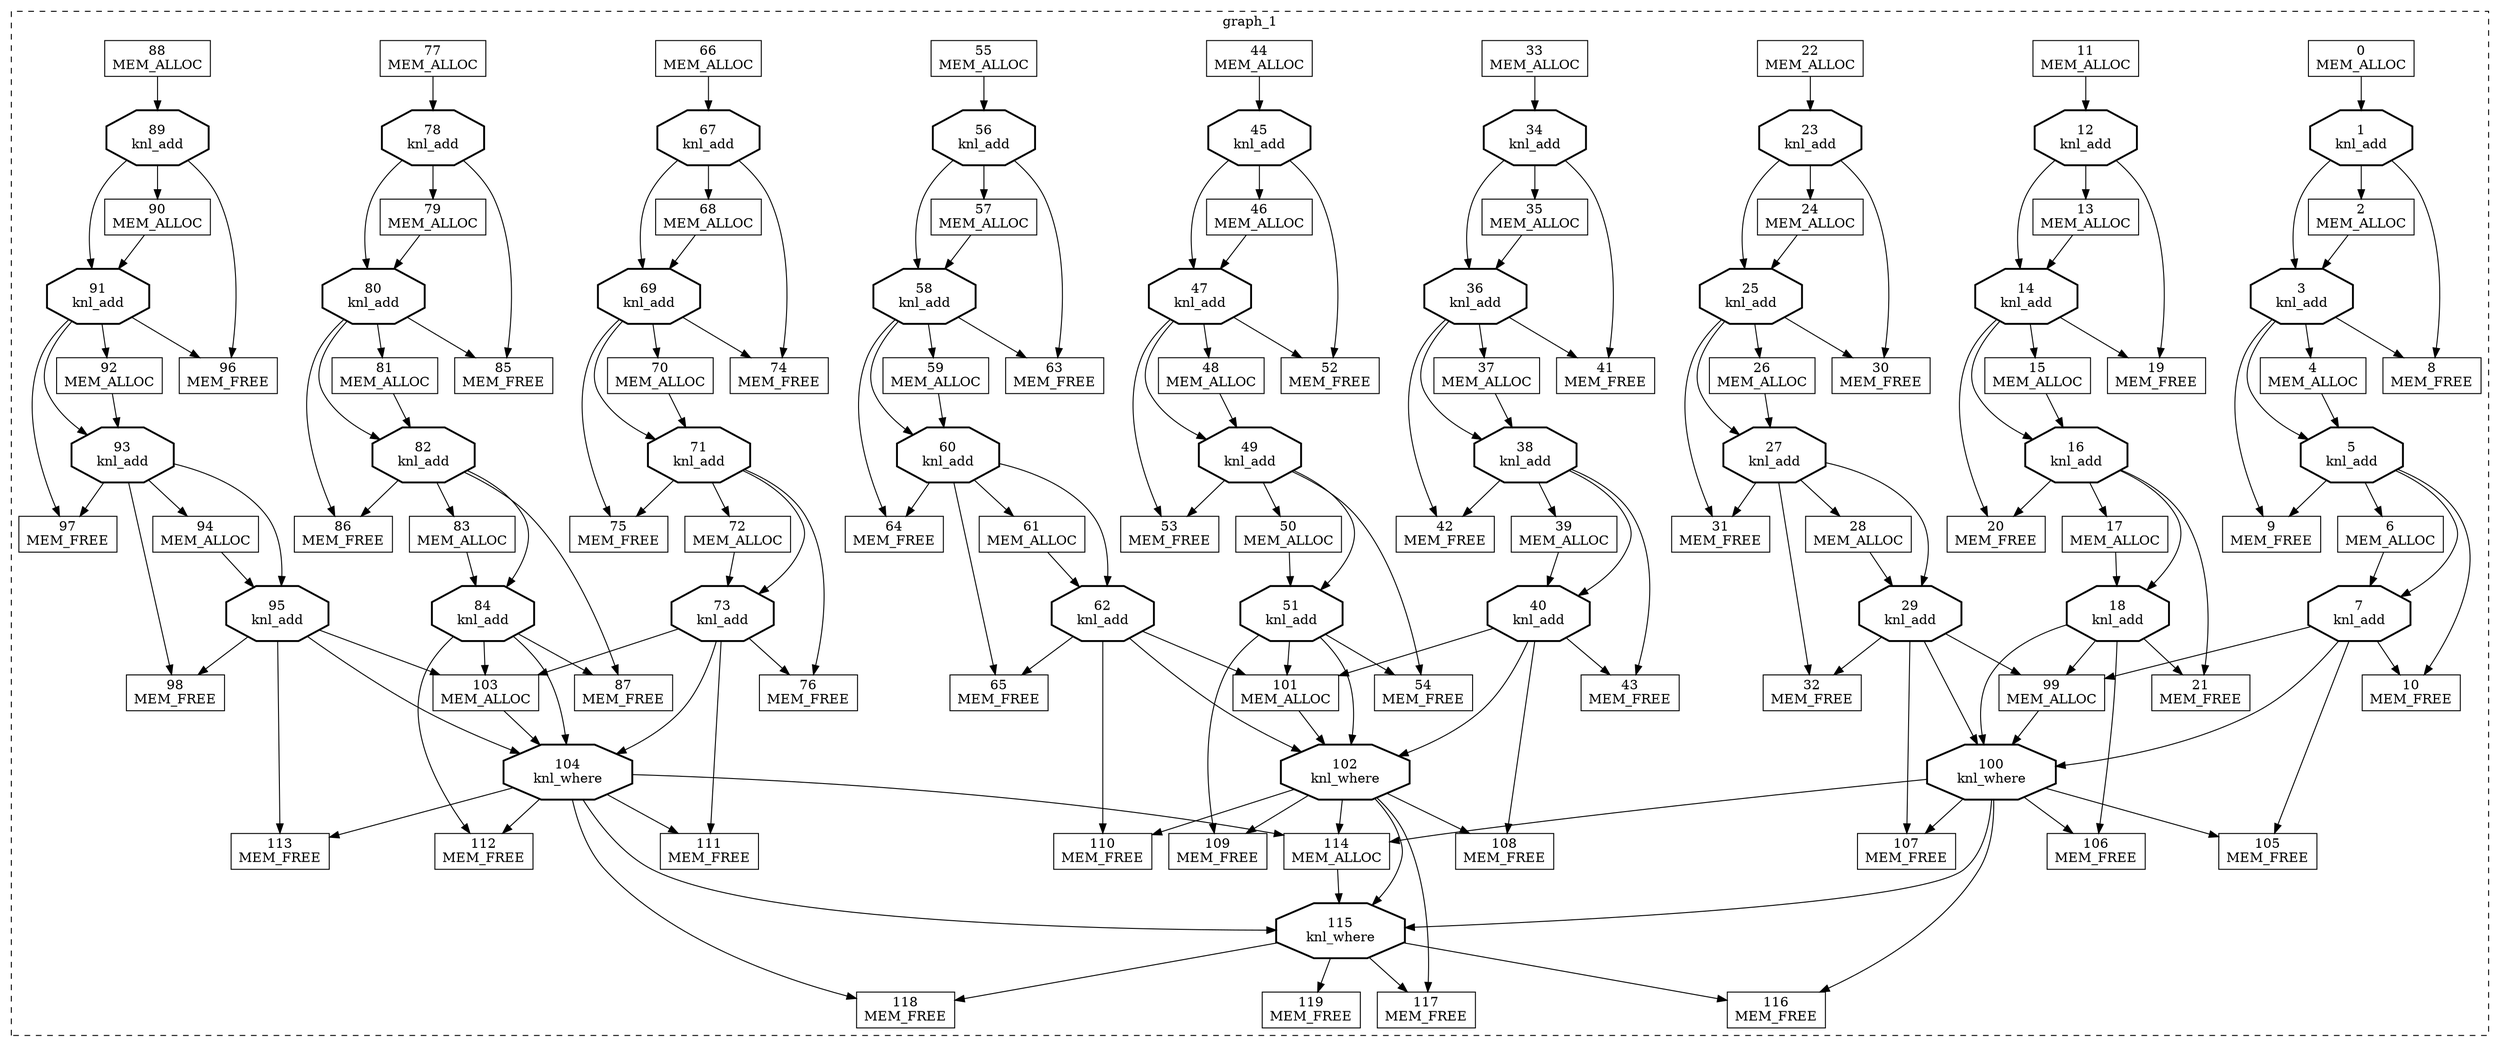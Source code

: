 digraph dot {
subgraph cluster_1 {
label="graph_1" graph[style="dashed"];
"graph_1_node_0"[style="solid" shape="rectangle" label="0
MEM_ALLOC
"];

"graph_1_node_1"[style="bold" shape="octagon" label="1
knl_add
"];

"graph_1_node_2"[style="solid" shape="rectangle" label="2
MEM_ALLOC
"];

"graph_1_node_3"[style="bold" shape="octagon" label="3
knl_add
"];

"graph_1_node_4"[style="solid" shape="rectangle" label="4
MEM_ALLOC
"];

"graph_1_node_5"[style="bold" shape="octagon" label="5
knl_add
"];

"graph_1_node_6"[style="solid" shape="rectangle" label="6
MEM_ALLOC
"];

"graph_1_node_7"[style="bold" shape="octagon" label="7
knl_add
"];

"graph_1_node_8"[style="solid" shape="rectangle" label="8
MEM_FREE
"];

"graph_1_node_9"[style="solid" shape="rectangle" label="9
MEM_FREE
"];

"graph_1_node_10"[style="solid" shape="rectangle" label="10
MEM_FREE
"];

"graph_1_node_11"[style="solid" shape="rectangle" label="11
MEM_ALLOC
"];

"graph_1_node_12"[style="bold" shape="octagon" label="12
knl_add
"];

"graph_1_node_13"[style="solid" shape="rectangle" label="13
MEM_ALLOC
"];

"graph_1_node_14"[style="bold" shape="octagon" label="14
knl_add
"];

"graph_1_node_15"[style="solid" shape="rectangle" label="15
MEM_ALLOC
"];

"graph_1_node_16"[style="bold" shape="octagon" label="16
knl_add
"];

"graph_1_node_17"[style="solid" shape="rectangle" label="17
MEM_ALLOC
"];

"graph_1_node_18"[style="bold" shape="octagon" label="18
knl_add
"];

"graph_1_node_19"[style="solid" shape="rectangle" label="19
MEM_FREE
"];

"graph_1_node_20"[style="solid" shape="rectangle" label="20
MEM_FREE
"];

"graph_1_node_21"[style="solid" shape="rectangle" label="21
MEM_FREE
"];

"graph_1_node_22"[style="solid" shape="rectangle" label="22
MEM_ALLOC
"];

"graph_1_node_23"[style="bold" shape="octagon" label="23
knl_add
"];

"graph_1_node_24"[style="solid" shape="rectangle" label="24
MEM_ALLOC
"];

"graph_1_node_25"[style="bold" shape="octagon" label="25
knl_add
"];

"graph_1_node_26"[style="solid" shape="rectangle" label="26
MEM_ALLOC
"];

"graph_1_node_27"[style="bold" shape="octagon" label="27
knl_add
"];

"graph_1_node_28"[style="solid" shape="rectangle" label="28
MEM_ALLOC
"];

"graph_1_node_29"[style="bold" shape="octagon" label="29
knl_add
"];

"graph_1_node_30"[style="solid" shape="rectangle" label="30
MEM_FREE
"];

"graph_1_node_31"[style="solid" shape="rectangle" label="31
MEM_FREE
"];

"graph_1_node_32"[style="solid" shape="rectangle" label="32
MEM_FREE
"];

"graph_1_node_33"[style="solid" shape="rectangle" label="33
MEM_ALLOC
"];

"graph_1_node_34"[style="bold" shape="octagon" label="34
knl_add
"];

"graph_1_node_35"[style="solid" shape="rectangle" label="35
MEM_ALLOC
"];

"graph_1_node_36"[style="bold" shape="octagon" label="36
knl_add
"];

"graph_1_node_37"[style="solid" shape="rectangle" label="37
MEM_ALLOC
"];

"graph_1_node_38"[style="bold" shape="octagon" label="38
knl_add
"];

"graph_1_node_39"[style="solid" shape="rectangle" label="39
MEM_ALLOC
"];

"graph_1_node_40"[style="bold" shape="octagon" label="40
knl_add
"];

"graph_1_node_41"[style="solid" shape="rectangle" label="41
MEM_FREE
"];

"graph_1_node_42"[style="solid" shape="rectangle" label="42
MEM_FREE
"];

"graph_1_node_43"[style="solid" shape="rectangle" label="43
MEM_FREE
"];

"graph_1_node_44"[style="solid" shape="rectangle" label="44
MEM_ALLOC
"];

"graph_1_node_45"[style="bold" shape="octagon" label="45
knl_add
"];

"graph_1_node_46"[style="solid" shape="rectangle" label="46
MEM_ALLOC
"];

"graph_1_node_47"[style="bold" shape="octagon" label="47
knl_add
"];

"graph_1_node_48"[style="solid" shape="rectangle" label="48
MEM_ALLOC
"];

"graph_1_node_49"[style="bold" shape="octagon" label="49
knl_add
"];

"graph_1_node_50"[style="solid" shape="rectangle" label="50
MEM_ALLOC
"];

"graph_1_node_51"[style="bold" shape="octagon" label="51
knl_add
"];

"graph_1_node_52"[style="solid" shape="rectangle" label="52
MEM_FREE
"];

"graph_1_node_53"[style="solid" shape="rectangle" label="53
MEM_FREE
"];

"graph_1_node_54"[style="solid" shape="rectangle" label="54
MEM_FREE
"];

"graph_1_node_55"[style="solid" shape="rectangle" label="55
MEM_ALLOC
"];

"graph_1_node_56"[style="bold" shape="octagon" label="56
knl_add
"];

"graph_1_node_57"[style="solid" shape="rectangle" label="57
MEM_ALLOC
"];

"graph_1_node_58"[style="bold" shape="octagon" label="58
knl_add
"];

"graph_1_node_59"[style="solid" shape="rectangle" label="59
MEM_ALLOC
"];

"graph_1_node_60"[style="bold" shape="octagon" label="60
knl_add
"];

"graph_1_node_61"[style="solid" shape="rectangle" label="61
MEM_ALLOC
"];

"graph_1_node_62"[style="bold" shape="octagon" label="62
knl_add
"];

"graph_1_node_63"[style="solid" shape="rectangle" label="63
MEM_FREE
"];

"graph_1_node_64"[style="solid" shape="rectangle" label="64
MEM_FREE
"];

"graph_1_node_65"[style="solid" shape="rectangle" label="65
MEM_FREE
"];

"graph_1_node_66"[style="solid" shape="rectangle" label="66
MEM_ALLOC
"];

"graph_1_node_67"[style="bold" shape="octagon" label="67
knl_add
"];

"graph_1_node_68"[style="solid" shape="rectangle" label="68
MEM_ALLOC
"];

"graph_1_node_69"[style="bold" shape="octagon" label="69
knl_add
"];

"graph_1_node_70"[style="solid" shape="rectangle" label="70
MEM_ALLOC
"];

"graph_1_node_71"[style="bold" shape="octagon" label="71
knl_add
"];

"graph_1_node_72"[style="solid" shape="rectangle" label="72
MEM_ALLOC
"];

"graph_1_node_73"[style="bold" shape="octagon" label="73
knl_add
"];

"graph_1_node_74"[style="solid" shape="rectangle" label="74
MEM_FREE
"];

"graph_1_node_75"[style="solid" shape="rectangle" label="75
MEM_FREE
"];

"graph_1_node_76"[style="solid" shape="rectangle" label="76
MEM_FREE
"];

"graph_1_node_77"[style="solid" shape="rectangle" label="77
MEM_ALLOC
"];

"graph_1_node_78"[style="bold" shape="octagon" label="78
knl_add
"];

"graph_1_node_79"[style="solid" shape="rectangle" label="79
MEM_ALLOC
"];

"graph_1_node_80"[style="bold" shape="octagon" label="80
knl_add
"];

"graph_1_node_81"[style="solid" shape="rectangle" label="81
MEM_ALLOC
"];

"graph_1_node_82"[style="bold" shape="octagon" label="82
knl_add
"];

"graph_1_node_83"[style="solid" shape="rectangle" label="83
MEM_ALLOC
"];

"graph_1_node_84"[style="bold" shape="octagon" label="84
knl_add
"];

"graph_1_node_85"[style="solid" shape="rectangle" label="85
MEM_FREE
"];

"graph_1_node_86"[style="solid" shape="rectangle" label="86
MEM_FREE
"];

"graph_1_node_87"[style="solid" shape="rectangle" label="87
MEM_FREE
"];

"graph_1_node_88"[style="solid" shape="rectangle" label="88
MEM_ALLOC
"];

"graph_1_node_89"[style="bold" shape="octagon" label="89
knl_add
"];

"graph_1_node_90"[style="solid" shape="rectangle" label="90
MEM_ALLOC
"];

"graph_1_node_91"[style="bold" shape="octagon" label="91
knl_add
"];

"graph_1_node_92"[style="solid" shape="rectangle" label="92
MEM_ALLOC
"];

"graph_1_node_93"[style="bold" shape="octagon" label="93
knl_add
"];

"graph_1_node_94"[style="solid" shape="rectangle" label="94
MEM_ALLOC
"];

"graph_1_node_95"[style="bold" shape="octagon" label="95
knl_add
"];

"graph_1_node_96"[style="solid" shape="rectangle" label="96
MEM_FREE
"];

"graph_1_node_97"[style="solid" shape="rectangle" label="97
MEM_FREE
"];

"graph_1_node_98"[style="solid" shape="rectangle" label="98
MEM_FREE
"];

"graph_1_node_99"[style="solid" shape="rectangle" label="99
MEM_ALLOC
"];

"graph_1_node_100"[style="bold" shape="octagon" label="100
knl_where
"];

"graph_1_node_101"[style="solid" shape="rectangle" label="101
MEM_ALLOC
"];

"graph_1_node_102"[style="bold" shape="octagon" label="102
knl_where
"];

"graph_1_node_103"[style="solid" shape="rectangle" label="103
MEM_ALLOC
"];

"graph_1_node_104"[style="bold" shape="octagon" label="104
knl_where
"];

"graph_1_node_105"[style="solid" shape="rectangle" label="105
MEM_FREE
"];

"graph_1_node_106"[style="solid" shape="rectangle" label="106
MEM_FREE
"];

"graph_1_node_107"[style="solid" shape="rectangle" label="107
MEM_FREE
"];

"graph_1_node_108"[style="solid" shape="rectangle" label="108
MEM_FREE
"];

"graph_1_node_109"[style="solid" shape="rectangle" label="109
MEM_FREE
"];

"graph_1_node_110"[style="solid" shape="rectangle" label="110
MEM_FREE
"];

"graph_1_node_111"[style="solid" shape="rectangle" label="111
MEM_FREE
"];

"graph_1_node_112"[style="solid" shape="rectangle" label="112
MEM_FREE
"];

"graph_1_node_113"[style="solid" shape="rectangle" label="113
MEM_FREE
"];

"graph_1_node_114"[style="solid" shape="rectangle" label="114
MEM_ALLOC
"];

"graph_1_node_115"[style="bold" shape="octagon" label="115
knl_where
"];

"graph_1_node_116"[style="solid" shape="rectangle" label="116
MEM_FREE
"];

"graph_1_node_117"[style="solid" shape="rectangle" label="117
MEM_FREE
"];

"graph_1_node_118"[style="solid" shape="rectangle" label="118
MEM_FREE
"];

"graph_1_node_119"[style="solid" shape="rectangle" label="119
MEM_FREE
"];

"graph_1_node_0" -> "graph_1_node_1";
"graph_1_node_1" -> "graph_1_node_2";
"graph_1_node_1" -> "graph_1_node_3";
"graph_1_node_1" -> "graph_1_node_8";
"graph_1_node_2" -> "graph_1_node_3";
"graph_1_node_3" -> "graph_1_node_4";
"graph_1_node_3" -> "graph_1_node_5";
"graph_1_node_3" -> "graph_1_node_8";
"graph_1_node_3" -> "graph_1_node_9";
"graph_1_node_4" -> "graph_1_node_5";
"graph_1_node_5" -> "graph_1_node_6";
"graph_1_node_5" -> "graph_1_node_7";
"graph_1_node_5" -> "graph_1_node_9";
"graph_1_node_5" -> "graph_1_node_10";
"graph_1_node_6" -> "graph_1_node_7";
"graph_1_node_7" -> "graph_1_node_10";
"graph_1_node_7" -> "graph_1_node_99";
"graph_1_node_7" -> "graph_1_node_100";
"graph_1_node_7" -> "graph_1_node_105";
"graph_1_node_11" -> "graph_1_node_12";
"graph_1_node_12" -> "graph_1_node_13";
"graph_1_node_12" -> "graph_1_node_14";
"graph_1_node_12" -> "graph_1_node_19";
"graph_1_node_13" -> "graph_1_node_14";
"graph_1_node_14" -> "graph_1_node_15";
"graph_1_node_14" -> "graph_1_node_16";
"graph_1_node_14" -> "graph_1_node_19";
"graph_1_node_14" -> "graph_1_node_20";
"graph_1_node_15" -> "graph_1_node_16";
"graph_1_node_16" -> "graph_1_node_17";
"graph_1_node_16" -> "graph_1_node_18";
"graph_1_node_16" -> "graph_1_node_20";
"graph_1_node_16" -> "graph_1_node_21";
"graph_1_node_17" -> "graph_1_node_18";
"graph_1_node_18" -> "graph_1_node_21";
"graph_1_node_18" -> "graph_1_node_99";
"graph_1_node_18" -> "graph_1_node_100";
"graph_1_node_18" -> "graph_1_node_106";
"graph_1_node_22" -> "graph_1_node_23";
"graph_1_node_23" -> "graph_1_node_24";
"graph_1_node_23" -> "graph_1_node_25";
"graph_1_node_23" -> "graph_1_node_30";
"graph_1_node_24" -> "graph_1_node_25";
"graph_1_node_25" -> "graph_1_node_26";
"graph_1_node_25" -> "graph_1_node_27";
"graph_1_node_25" -> "graph_1_node_30";
"graph_1_node_25" -> "graph_1_node_31";
"graph_1_node_26" -> "graph_1_node_27";
"graph_1_node_27" -> "graph_1_node_28";
"graph_1_node_27" -> "graph_1_node_29";
"graph_1_node_27" -> "graph_1_node_31";
"graph_1_node_27" -> "graph_1_node_32";
"graph_1_node_28" -> "graph_1_node_29";
"graph_1_node_29" -> "graph_1_node_32";
"graph_1_node_29" -> "graph_1_node_99";
"graph_1_node_29" -> "graph_1_node_100";
"graph_1_node_29" -> "graph_1_node_107";
"graph_1_node_33" -> "graph_1_node_34";
"graph_1_node_34" -> "graph_1_node_35";
"graph_1_node_34" -> "graph_1_node_36";
"graph_1_node_34" -> "graph_1_node_41";
"graph_1_node_35" -> "graph_1_node_36";
"graph_1_node_36" -> "graph_1_node_37";
"graph_1_node_36" -> "graph_1_node_38";
"graph_1_node_36" -> "graph_1_node_41";
"graph_1_node_36" -> "graph_1_node_42";
"graph_1_node_37" -> "graph_1_node_38";
"graph_1_node_38" -> "graph_1_node_39";
"graph_1_node_38" -> "graph_1_node_40";
"graph_1_node_38" -> "graph_1_node_42";
"graph_1_node_38" -> "graph_1_node_43";
"graph_1_node_39" -> "graph_1_node_40";
"graph_1_node_40" -> "graph_1_node_43";
"graph_1_node_40" -> "graph_1_node_101";
"graph_1_node_40" -> "graph_1_node_102";
"graph_1_node_40" -> "graph_1_node_108";
"graph_1_node_44" -> "graph_1_node_45";
"graph_1_node_45" -> "graph_1_node_46";
"graph_1_node_45" -> "graph_1_node_47";
"graph_1_node_45" -> "graph_1_node_52";
"graph_1_node_46" -> "graph_1_node_47";
"graph_1_node_47" -> "graph_1_node_48";
"graph_1_node_47" -> "graph_1_node_49";
"graph_1_node_47" -> "graph_1_node_52";
"graph_1_node_47" -> "graph_1_node_53";
"graph_1_node_48" -> "graph_1_node_49";
"graph_1_node_49" -> "graph_1_node_50";
"graph_1_node_49" -> "graph_1_node_51";
"graph_1_node_49" -> "graph_1_node_53";
"graph_1_node_49" -> "graph_1_node_54";
"graph_1_node_50" -> "graph_1_node_51";
"graph_1_node_51" -> "graph_1_node_54";
"graph_1_node_51" -> "graph_1_node_101";
"graph_1_node_51" -> "graph_1_node_102";
"graph_1_node_51" -> "graph_1_node_109";
"graph_1_node_55" -> "graph_1_node_56";
"graph_1_node_56" -> "graph_1_node_57";
"graph_1_node_56" -> "graph_1_node_58";
"graph_1_node_56" -> "graph_1_node_63";
"graph_1_node_57" -> "graph_1_node_58";
"graph_1_node_58" -> "graph_1_node_59";
"graph_1_node_58" -> "graph_1_node_60";
"graph_1_node_58" -> "graph_1_node_63";
"graph_1_node_58" -> "graph_1_node_64";
"graph_1_node_59" -> "graph_1_node_60";
"graph_1_node_60" -> "graph_1_node_61";
"graph_1_node_60" -> "graph_1_node_62";
"graph_1_node_60" -> "graph_1_node_64";
"graph_1_node_60" -> "graph_1_node_65";
"graph_1_node_61" -> "graph_1_node_62";
"graph_1_node_62" -> "graph_1_node_65";
"graph_1_node_62" -> "graph_1_node_101";
"graph_1_node_62" -> "graph_1_node_102";
"graph_1_node_62" -> "graph_1_node_110";
"graph_1_node_66" -> "graph_1_node_67";
"graph_1_node_67" -> "graph_1_node_68";
"graph_1_node_67" -> "graph_1_node_69";
"graph_1_node_67" -> "graph_1_node_74";
"graph_1_node_68" -> "graph_1_node_69";
"graph_1_node_69" -> "graph_1_node_70";
"graph_1_node_69" -> "graph_1_node_71";
"graph_1_node_69" -> "graph_1_node_74";
"graph_1_node_69" -> "graph_1_node_75";
"graph_1_node_70" -> "graph_1_node_71";
"graph_1_node_71" -> "graph_1_node_72";
"graph_1_node_71" -> "graph_1_node_73";
"graph_1_node_71" -> "graph_1_node_75";
"graph_1_node_71" -> "graph_1_node_76";
"graph_1_node_72" -> "graph_1_node_73";
"graph_1_node_73" -> "graph_1_node_76";
"graph_1_node_73" -> "graph_1_node_103";
"graph_1_node_73" -> "graph_1_node_104";
"graph_1_node_73" -> "graph_1_node_111";
"graph_1_node_77" -> "graph_1_node_78";
"graph_1_node_78" -> "graph_1_node_79";
"graph_1_node_78" -> "graph_1_node_80";
"graph_1_node_78" -> "graph_1_node_85";
"graph_1_node_79" -> "graph_1_node_80";
"graph_1_node_80" -> "graph_1_node_81";
"graph_1_node_80" -> "graph_1_node_82";
"graph_1_node_80" -> "graph_1_node_85";
"graph_1_node_80" -> "graph_1_node_86";
"graph_1_node_81" -> "graph_1_node_82";
"graph_1_node_82" -> "graph_1_node_83";
"graph_1_node_82" -> "graph_1_node_84";
"graph_1_node_82" -> "graph_1_node_86";
"graph_1_node_82" -> "graph_1_node_87";
"graph_1_node_83" -> "graph_1_node_84";
"graph_1_node_84" -> "graph_1_node_87";
"graph_1_node_84" -> "graph_1_node_103";
"graph_1_node_84" -> "graph_1_node_104";
"graph_1_node_84" -> "graph_1_node_112";
"graph_1_node_88" -> "graph_1_node_89";
"graph_1_node_89" -> "graph_1_node_90";
"graph_1_node_89" -> "graph_1_node_91";
"graph_1_node_89" -> "graph_1_node_96";
"graph_1_node_90" -> "graph_1_node_91";
"graph_1_node_91" -> "graph_1_node_92";
"graph_1_node_91" -> "graph_1_node_93";
"graph_1_node_91" -> "graph_1_node_96";
"graph_1_node_91" -> "graph_1_node_97";
"graph_1_node_92" -> "graph_1_node_93";
"graph_1_node_93" -> "graph_1_node_94";
"graph_1_node_93" -> "graph_1_node_95";
"graph_1_node_93" -> "graph_1_node_97";
"graph_1_node_93" -> "graph_1_node_98";
"graph_1_node_94" -> "graph_1_node_95";
"graph_1_node_95" -> "graph_1_node_98";
"graph_1_node_95" -> "graph_1_node_103";
"graph_1_node_95" -> "graph_1_node_104";
"graph_1_node_95" -> "graph_1_node_113";
"graph_1_node_99" -> "graph_1_node_100";
"graph_1_node_100" -> "graph_1_node_105";
"graph_1_node_100" -> "graph_1_node_106";
"graph_1_node_100" -> "graph_1_node_107";
"graph_1_node_100" -> "graph_1_node_114";
"graph_1_node_100" -> "graph_1_node_115";
"graph_1_node_100" -> "graph_1_node_116";
"graph_1_node_101" -> "graph_1_node_102";
"graph_1_node_102" -> "graph_1_node_108";
"graph_1_node_102" -> "graph_1_node_109";
"graph_1_node_102" -> "graph_1_node_110";
"graph_1_node_102" -> "graph_1_node_114";
"graph_1_node_102" -> "graph_1_node_115";
"graph_1_node_102" -> "graph_1_node_117";
"graph_1_node_103" -> "graph_1_node_104";
"graph_1_node_104" -> "graph_1_node_111";
"graph_1_node_104" -> "graph_1_node_112";
"graph_1_node_104" -> "graph_1_node_113";
"graph_1_node_104" -> "graph_1_node_114";
"graph_1_node_104" -> "graph_1_node_115";
"graph_1_node_104" -> "graph_1_node_118";
"graph_1_node_114" -> "graph_1_node_115";
"graph_1_node_115" -> "graph_1_node_116";
"graph_1_node_115" -> "graph_1_node_117";
"graph_1_node_115" -> "graph_1_node_118";
"graph_1_node_115" -> "graph_1_node_119";
}
}
